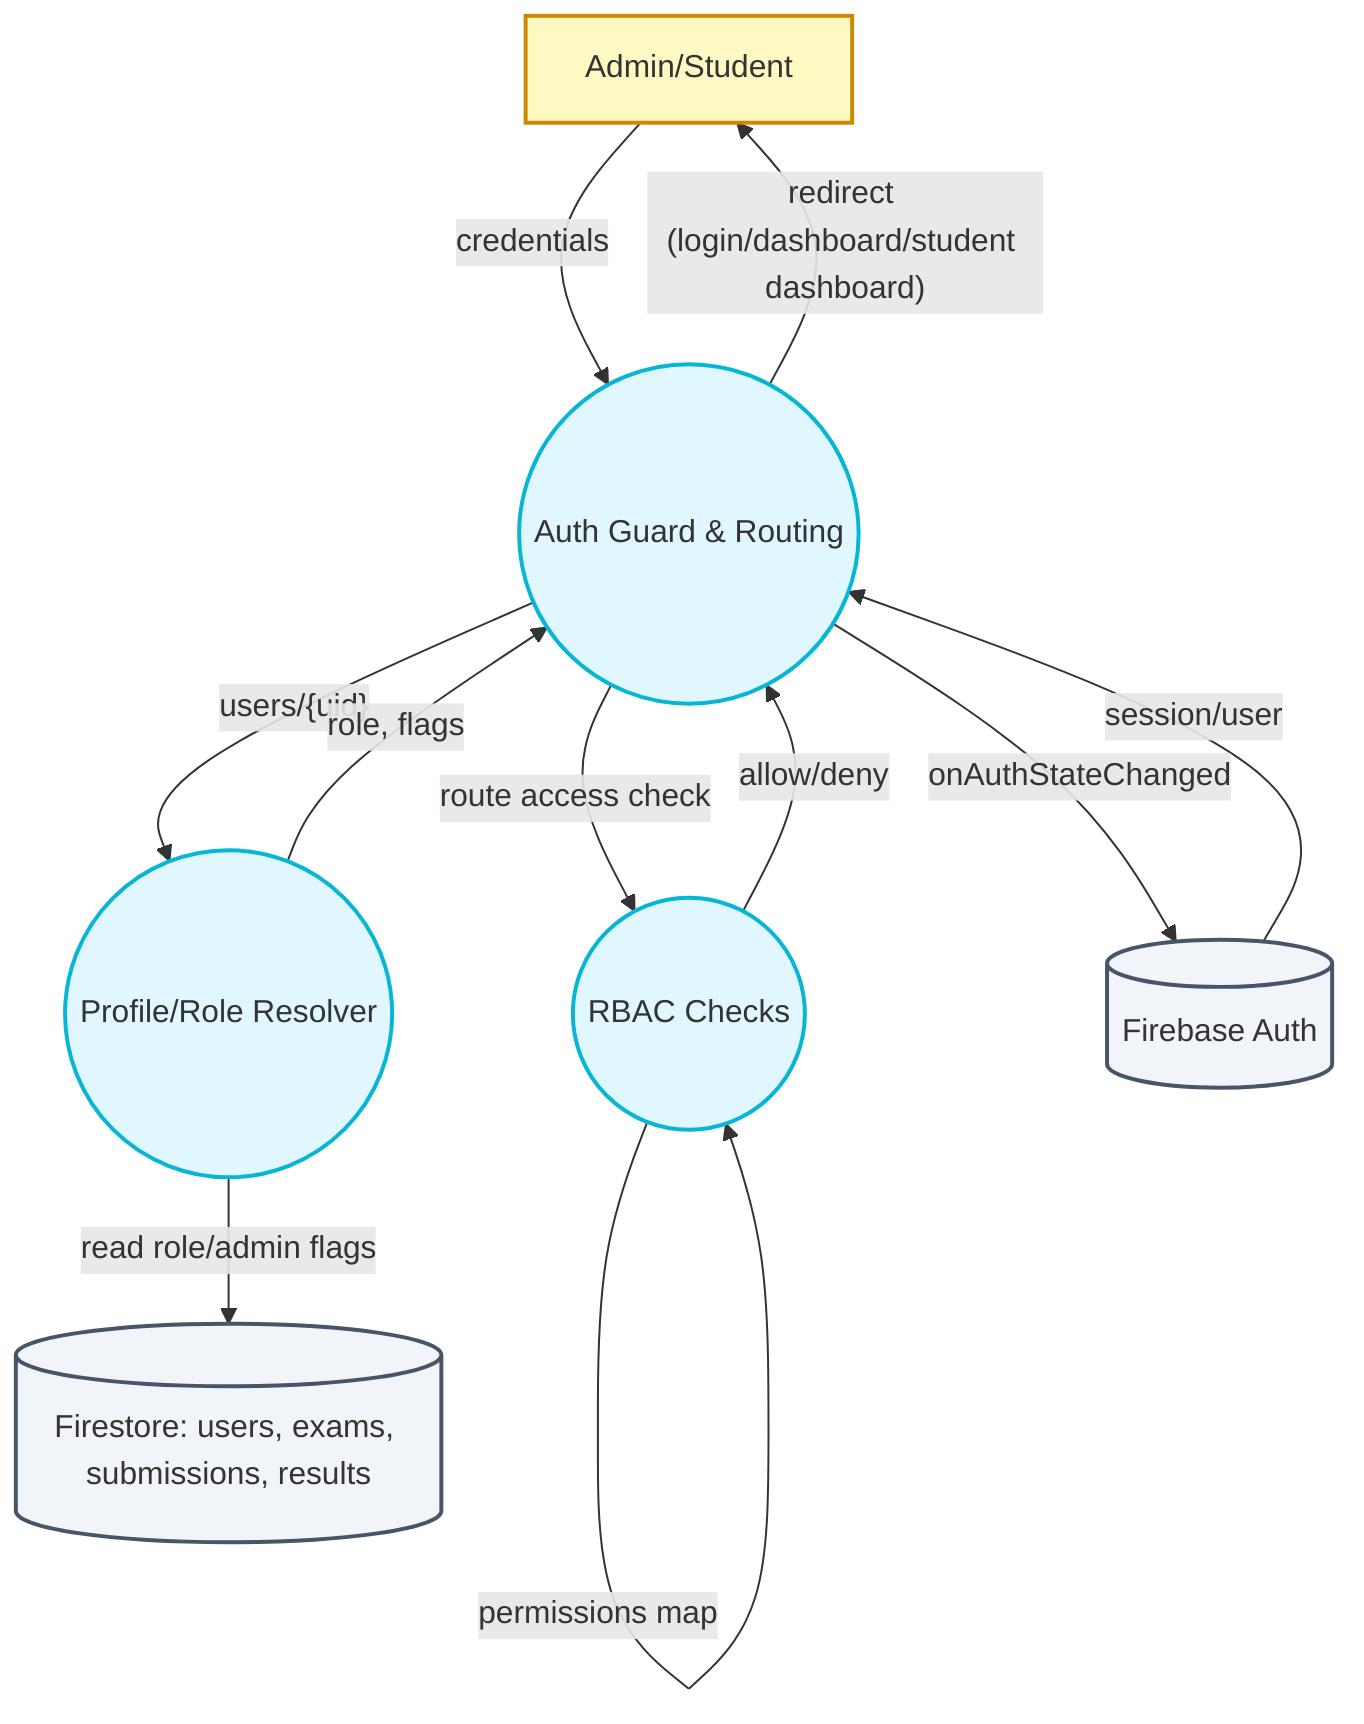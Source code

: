 flowchart TB
  classDef process fill:#e0f7ff,stroke:#06b6d4,stroke-width:2px
  classDef store fill:#f1f5f9,stroke:#475569,stroke-width:2px
  classDef ext fill:#fef9c3,stroke:#ca8a04,stroke-width:2px

  User[Admin/Student]:::ext

  P1((Auth Guard & Routing)):::process
  P2((Profile/Role Resolver)):::process
  P3((RBAC Checks)):::process

  Auth[(Firebase Auth)]:::store
  DB[(Firestore: users, exams, submissions, results)]:::store

  User -- credentials --> P1
  P1 -- onAuthStateChanged --> Auth
  Auth -- session/user --> P1

  P1 -- users/{uid} --> P2
  P2 -- read role/admin flags --> DB
  P2 -- role, flags --> P1

  P1 -- route access check --> P3
  P3 -- permissions map --> P3
  P3 -- allow/deny --> P1

  P1 -- redirect (login/dashboard/student dashboard) --> User